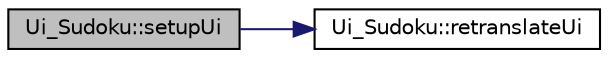 digraph "Ui_Sudoku::setupUi"
{
  edge [fontname="Helvetica",fontsize="10",labelfontname="Helvetica",labelfontsize="10"];
  node [fontname="Helvetica",fontsize="10",shape=record];
  rankdir="LR";
  Node1 [label="Ui_Sudoku::setupUi",height=0.2,width=0.4,color="black", fillcolor="grey75", style="filled" fontcolor="black"];
  Node1 -> Node2 [color="midnightblue",fontsize="10",style="solid",fontname="Helvetica"];
  Node2 [label="Ui_Sudoku::retranslateUi",height=0.2,width=0.4,color="black", fillcolor="white", style="filled",URL="$class_ui___sudoku.html#a25b5a450fb482494938e1b2b5c438ce8"];
}
